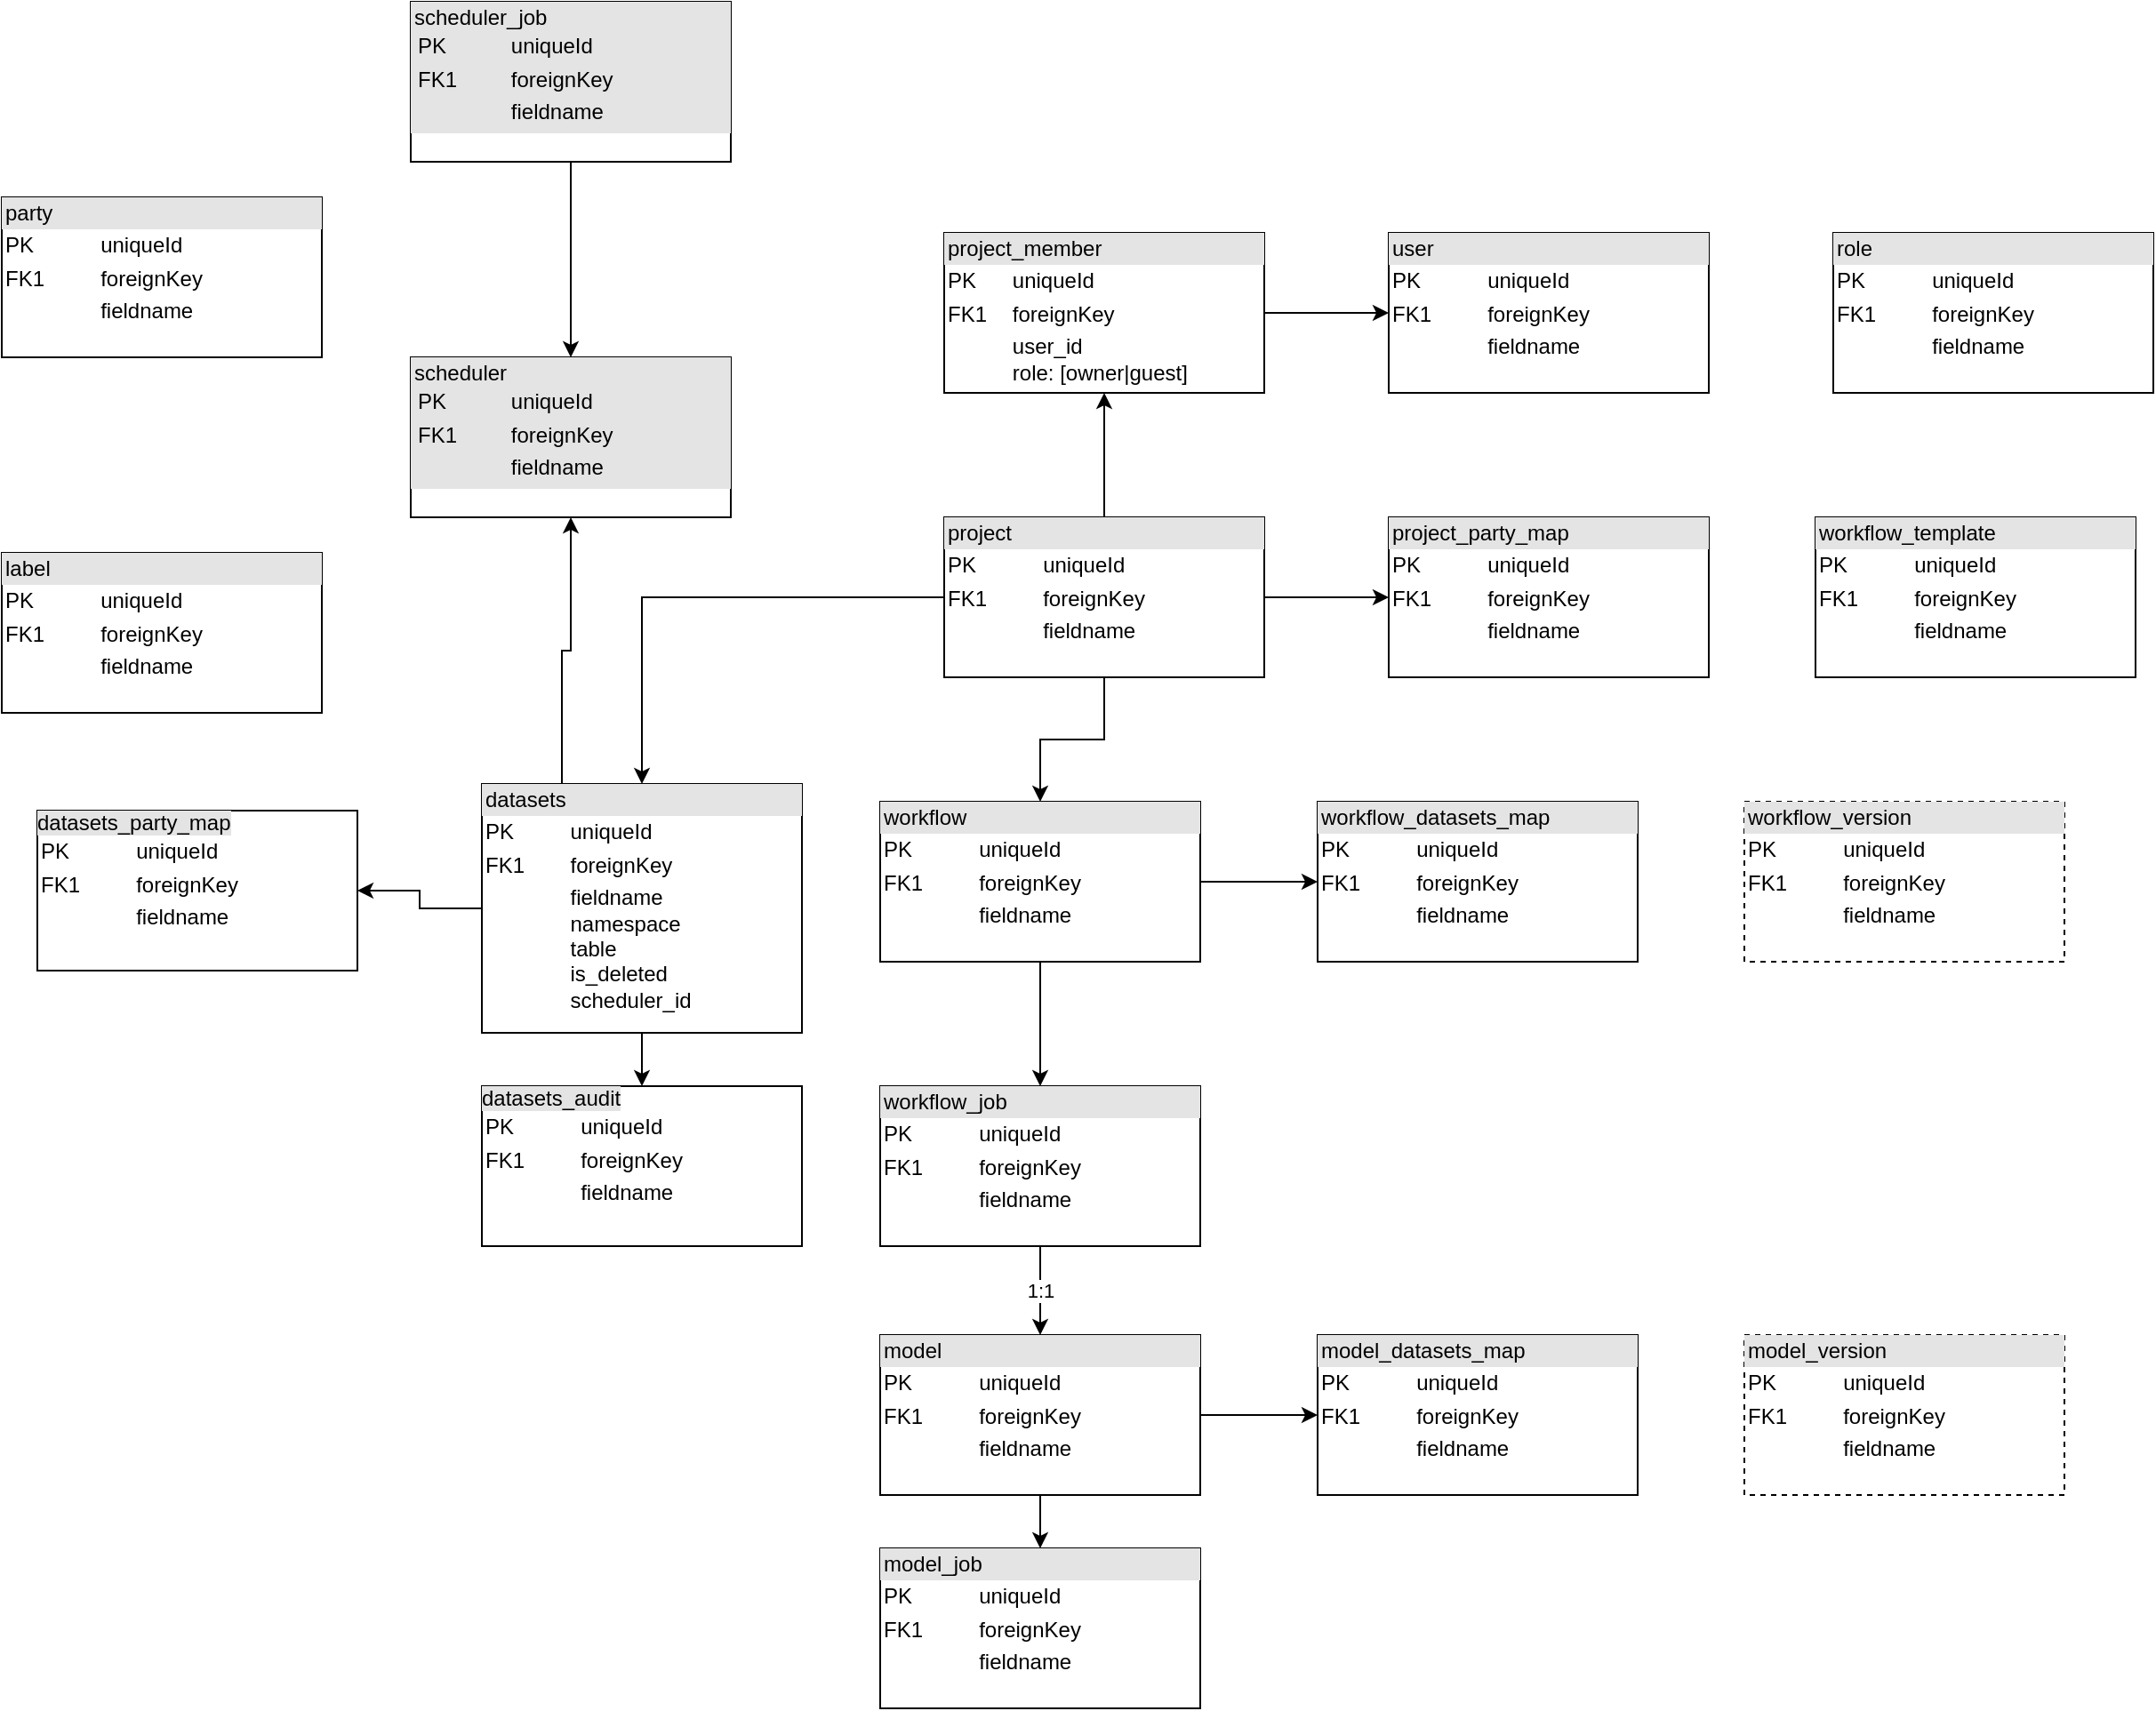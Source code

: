 <mxfile version="16.1.0" type="github">
  <diagram id="YbCQllN5H6pO3uzRrmhV" name="Page-1">
    <mxGraphModel dx="2012" dy="1786" grid="1" gridSize="10" guides="1" tooltips="1" connect="1" arrows="1" fold="1" page="1" pageScale="1" pageWidth="827" pageHeight="1169" math="0" shadow="0">
      <root>
        <mxCell id="0" />
        <mxCell id="1" parent="0" />
        <mxCell id="llFHhe266ACwf9MzmRNR-3" value="" style="edgeStyle=orthogonalEdgeStyle;rounded=0;orthogonalLoop=1;jettySize=auto;html=1;" edge="1" parent="1" source="llFHhe266ACwf9MzmRNR-1" target="llFHhe266ACwf9MzmRNR-2">
          <mxGeometry relative="1" as="geometry" />
        </mxCell>
        <mxCell id="llFHhe266ACwf9MzmRNR-5" value="" style="edgeStyle=orthogonalEdgeStyle;rounded=0;orthogonalLoop=1;jettySize=auto;html=1;" edge="1" parent="1" source="llFHhe266ACwf9MzmRNR-1" target="llFHhe266ACwf9MzmRNR-4">
          <mxGeometry relative="1" as="geometry" />
        </mxCell>
        <mxCell id="llFHhe266ACwf9MzmRNR-24" value="" style="edgeStyle=orthogonalEdgeStyle;rounded=0;orthogonalLoop=1;jettySize=auto;html=1;" edge="1" parent="1" source="llFHhe266ACwf9MzmRNR-1" target="llFHhe266ACwf9MzmRNR-23">
          <mxGeometry relative="1" as="geometry" />
        </mxCell>
        <mxCell id="llFHhe266ACwf9MzmRNR-53" style="edgeStyle=orthogonalEdgeStyle;rounded=0;orthogonalLoop=1;jettySize=auto;html=1;exitX=0.5;exitY=0;exitDx=0;exitDy=0;entryX=0.5;entryY=1;entryDx=0;entryDy=0;" edge="1" parent="1" source="llFHhe266ACwf9MzmRNR-1">
          <mxGeometry relative="1" as="geometry">
            <mxPoint x="360" y="150.0" as="targetPoint" />
          </mxGeometry>
        </mxCell>
        <mxCell id="llFHhe266ACwf9MzmRNR-1" value="&lt;div style=&quot;box-sizing: border-box ; width: 100% ; background: #e4e4e4 ; padding: 2px&quot;&gt;project&lt;/div&gt;&lt;table style=&quot;width: 100% ; font-size: 1em&quot; cellpadding=&quot;2&quot; cellspacing=&quot;0&quot;&gt;&lt;tbody&gt;&lt;tr&gt;&lt;td&gt;PK&lt;/td&gt;&lt;td&gt;uniqueId&lt;/td&gt;&lt;/tr&gt;&lt;tr&gt;&lt;td&gt;FK1&lt;/td&gt;&lt;td&gt;foreignKey&lt;/td&gt;&lt;/tr&gt;&lt;tr&gt;&lt;td&gt;&lt;/td&gt;&lt;td&gt;fieldname&lt;/td&gt;&lt;/tr&gt;&lt;/tbody&gt;&lt;/table&gt;" style="verticalAlign=top;align=left;overflow=fill;html=1;" vertex="1" parent="1">
          <mxGeometry x="270" y="220" width="180" height="90" as="geometry" />
        </mxCell>
        <mxCell id="llFHhe266ACwf9MzmRNR-22" value="" style="edgeStyle=orthogonalEdgeStyle;rounded=0;orthogonalLoop=1;jettySize=auto;html=1;" edge="1" parent="1" source="llFHhe266ACwf9MzmRNR-2" target="llFHhe266ACwf9MzmRNR-21">
          <mxGeometry relative="1" as="geometry" />
        </mxCell>
        <mxCell id="llFHhe266ACwf9MzmRNR-27" value="" style="edgeStyle=orthogonalEdgeStyle;rounded=0;orthogonalLoop=1;jettySize=auto;html=1;" edge="1" parent="1" source="llFHhe266ACwf9MzmRNR-2" target="llFHhe266ACwf9MzmRNR-26">
          <mxGeometry relative="1" as="geometry" />
        </mxCell>
        <mxCell id="llFHhe266ACwf9MzmRNR-63" style="edgeStyle=orthogonalEdgeStyle;rounded=0;orthogonalLoop=1;jettySize=auto;html=1;exitX=0.25;exitY=0;exitDx=0;exitDy=0;" edge="1" parent="1" source="llFHhe266ACwf9MzmRNR-2" target="llFHhe266ACwf9MzmRNR-60">
          <mxGeometry relative="1" as="geometry">
            <mxPoint x="50" y="250" as="targetPoint" />
          </mxGeometry>
        </mxCell>
        <mxCell id="llFHhe266ACwf9MzmRNR-2" value="&lt;div style=&quot;box-sizing: border-box ; width: 100% ; background: #e4e4e4 ; padding: 2px&quot;&gt;datasets&lt;/div&gt;&lt;table style=&quot;width: 100% ; font-size: 1em&quot; cellpadding=&quot;2&quot; cellspacing=&quot;0&quot;&gt;&lt;tbody&gt;&lt;tr&gt;&lt;td&gt;PK&lt;/td&gt;&lt;td&gt;uniqueId&lt;/td&gt;&lt;/tr&gt;&lt;tr&gt;&lt;td&gt;FK1&lt;/td&gt;&lt;td&gt;foreignKey&lt;/td&gt;&lt;/tr&gt;&lt;tr&gt;&lt;td&gt;&lt;/td&gt;&lt;td&gt;fieldname&lt;br&gt;namespace&lt;br&gt;table&lt;br&gt;is_deleted&lt;br&gt;scheduler_id&lt;/td&gt;&lt;/tr&gt;&lt;/tbody&gt;&lt;/table&gt;" style="verticalAlign=top;align=left;overflow=fill;html=1;" vertex="1" parent="1">
          <mxGeometry x="10" y="370" width="180" height="140" as="geometry" />
        </mxCell>
        <mxCell id="llFHhe266ACwf9MzmRNR-35" style="edgeStyle=orthogonalEdgeStyle;rounded=0;orthogonalLoop=1;jettySize=auto;html=1;exitX=0.5;exitY=1;exitDx=0;exitDy=0;entryX=0.5;entryY=0;entryDx=0;entryDy=0;" edge="1" parent="1" source="llFHhe266ACwf9MzmRNR-4" target="llFHhe266ACwf9MzmRNR-10">
          <mxGeometry relative="1" as="geometry" />
        </mxCell>
        <mxCell id="llFHhe266ACwf9MzmRNR-38" style="edgeStyle=orthogonalEdgeStyle;rounded=0;orthogonalLoop=1;jettySize=auto;html=1;exitX=1;exitY=0.5;exitDx=0;exitDy=0;entryX=0;entryY=0.5;entryDx=0;entryDy=0;" edge="1" parent="1" source="llFHhe266ACwf9MzmRNR-4" target="llFHhe266ACwf9MzmRNR-12">
          <mxGeometry relative="1" as="geometry" />
        </mxCell>
        <mxCell id="llFHhe266ACwf9MzmRNR-4" value="&lt;div style=&quot;box-sizing: border-box ; width: 100% ; background: #e4e4e4 ; padding: 2px&quot;&gt;workflow&lt;/div&gt;&lt;table style=&quot;width: 100% ; font-size: 1em&quot; cellpadding=&quot;2&quot; cellspacing=&quot;0&quot;&gt;&lt;tbody&gt;&lt;tr&gt;&lt;td&gt;PK&lt;/td&gt;&lt;td&gt;uniqueId&lt;/td&gt;&lt;/tr&gt;&lt;tr&gt;&lt;td&gt;FK1&lt;/td&gt;&lt;td&gt;foreignKey&lt;/td&gt;&lt;/tr&gt;&lt;tr&gt;&lt;td&gt;&lt;/td&gt;&lt;td&gt;fieldname&lt;/td&gt;&lt;/tr&gt;&lt;/tbody&gt;&lt;/table&gt;" style="verticalAlign=top;align=left;overflow=fill;html=1;" vertex="1" parent="1">
          <mxGeometry x="234" y="380" width="180" height="90" as="geometry" />
        </mxCell>
        <mxCell id="llFHhe266ACwf9MzmRNR-15" value="1:1" style="edgeStyle=orthogonalEdgeStyle;rounded=0;orthogonalLoop=1;jettySize=auto;html=1;" edge="1" parent="1" source="llFHhe266ACwf9MzmRNR-10" target="llFHhe266ACwf9MzmRNR-14">
          <mxGeometry relative="1" as="geometry" />
        </mxCell>
        <mxCell id="llFHhe266ACwf9MzmRNR-10" value="&lt;div style=&quot;box-sizing: border-box ; width: 100% ; background: #e4e4e4 ; padding: 2px&quot;&gt;workflow_job&lt;/div&gt;&lt;table style=&quot;width: 100% ; font-size: 1em&quot; cellpadding=&quot;2&quot; cellspacing=&quot;0&quot;&gt;&lt;tbody&gt;&lt;tr&gt;&lt;td&gt;PK&lt;/td&gt;&lt;td&gt;uniqueId&lt;/td&gt;&lt;/tr&gt;&lt;tr&gt;&lt;td&gt;FK1&lt;/td&gt;&lt;td&gt;foreignKey&lt;/td&gt;&lt;/tr&gt;&lt;tr&gt;&lt;td&gt;&lt;/td&gt;&lt;td&gt;fieldname&lt;/td&gt;&lt;/tr&gt;&lt;/tbody&gt;&lt;/table&gt;" style="verticalAlign=top;align=left;overflow=fill;html=1;" vertex="1" parent="1">
          <mxGeometry x="234" y="540" width="180" height="90" as="geometry" />
        </mxCell>
        <mxCell id="llFHhe266ACwf9MzmRNR-12" value="&lt;div style=&quot;box-sizing: border-box ; width: 100% ; background: #e4e4e4 ; padding: 2px&quot;&gt;workflow_datasets_map&lt;/div&gt;&lt;table style=&quot;width: 100% ; font-size: 1em&quot; cellpadding=&quot;2&quot; cellspacing=&quot;0&quot;&gt;&lt;tbody&gt;&lt;tr&gt;&lt;td&gt;PK&lt;/td&gt;&lt;td&gt;uniqueId&lt;/td&gt;&lt;/tr&gt;&lt;tr&gt;&lt;td&gt;FK1&lt;/td&gt;&lt;td&gt;foreignKey&lt;/td&gt;&lt;/tr&gt;&lt;tr&gt;&lt;td&gt;&lt;/td&gt;&lt;td&gt;fieldname&lt;/td&gt;&lt;/tr&gt;&lt;/tbody&gt;&lt;/table&gt;" style="verticalAlign=top;align=left;overflow=fill;html=1;" vertex="1" parent="1">
          <mxGeometry x="480" y="380" width="180" height="90" as="geometry" />
        </mxCell>
        <mxCell id="llFHhe266ACwf9MzmRNR-42" style="edgeStyle=orthogonalEdgeStyle;rounded=0;orthogonalLoop=1;jettySize=auto;html=1;exitX=0.5;exitY=1;exitDx=0;exitDy=0;entryX=0.5;entryY=0;entryDx=0;entryDy=0;" edge="1" parent="1" source="llFHhe266ACwf9MzmRNR-14" target="llFHhe266ACwf9MzmRNR-16">
          <mxGeometry relative="1" as="geometry" />
        </mxCell>
        <mxCell id="llFHhe266ACwf9MzmRNR-46" style="edgeStyle=orthogonalEdgeStyle;rounded=0;orthogonalLoop=1;jettySize=auto;html=1;exitX=1;exitY=0.5;exitDx=0;exitDy=0;entryX=0;entryY=0.5;entryDx=0;entryDy=0;" edge="1" parent="1" source="llFHhe266ACwf9MzmRNR-14" target="llFHhe266ACwf9MzmRNR-45">
          <mxGeometry relative="1" as="geometry" />
        </mxCell>
        <mxCell id="llFHhe266ACwf9MzmRNR-14" value="&lt;div style=&quot;box-sizing: border-box ; width: 100% ; background: #e4e4e4 ; padding: 2px&quot;&gt;model&lt;/div&gt;&lt;table style=&quot;width: 100% ; font-size: 1em&quot; cellpadding=&quot;2&quot; cellspacing=&quot;0&quot;&gt;&lt;tbody&gt;&lt;tr&gt;&lt;td&gt;PK&lt;/td&gt;&lt;td&gt;uniqueId&lt;/td&gt;&lt;/tr&gt;&lt;tr&gt;&lt;td&gt;FK1&lt;/td&gt;&lt;td&gt;foreignKey&lt;/td&gt;&lt;/tr&gt;&lt;tr&gt;&lt;td&gt;&lt;/td&gt;&lt;td&gt;fieldname&lt;/td&gt;&lt;/tr&gt;&lt;/tbody&gt;&lt;/table&gt;" style="verticalAlign=top;align=left;overflow=fill;html=1;" vertex="1" parent="1">
          <mxGeometry x="234" y="680" width="180" height="90" as="geometry" />
        </mxCell>
        <mxCell id="llFHhe266ACwf9MzmRNR-16" value="&lt;div style=&quot;box-sizing: border-box ; width: 100% ; background: #e4e4e4 ; padding: 2px&quot;&gt;model_job&lt;/div&gt;&lt;table style=&quot;width: 100% ; font-size: 1em&quot; cellpadding=&quot;2&quot; cellspacing=&quot;0&quot;&gt;&lt;tbody&gt;&lt;tr&gt;&lt;td&gt;PK&lt;/td&gt;&lt;td&gt;uniqueId&lt;/td&gt;&lt;/tr&gt;&lt;tr&gt;&lt;td&gt;FK1&lt;/td&gt;&lt;td&gt;foreignKey&lt;/td&gt;&lt;/tr&gt;&lt;tr&gt;&lt;td&gt;&lt;/td&gt;&lt;td&gt;fieldname&lt;/td&gt;&lt;/tr&gt;&lt;/tbody&gt;&lt;/table&gt;" style="verticalAlign=top;align=left;overflow=fill;html=1;" vertex="1" parent="1">
          <mxGeometry x="234" y="800" width="180" height="90" as="geometry" />
        </mxCell>
        <mxCell id="llFHhe266ACwf9MzmRNR-21" value="&lt;span style=&quot;background-color: rgb(228 , 228 , 228)&quot;&gt;datasets&lt;/span&gt;&lt;span style=&quot;background-color: rgb(228 , 228 , 228)&quot;&gt;_party_map&lt;/span&gt;&lt;span style=&quot;background-color: rgb(228 , 228 , 228)&quot;&gt;&lt;br&gt;&lt;/span&gt;&lt;table style=&quot;width: 100% ; font-size: 1em&quot; cellpadding=&quot;2&quot; cellspacing=&quot;0&quot;&gt;&lt;tbody&gt;&lt;tr&gt;&lt;td&gt;PK&lt;/td&gt;&lt;td&gt;uniqueId&lt;/td&gt;&lt;/tr&gt;&lt;tr&gt;&lt;td&gt;FK1&lt;/td&gt;&lt;td&gt;foreignKey&lt;/td&gt;&lt;/tr&gt;&lt;tr&gt;&lt;td&gt;&lt;/td&gt;&lt;td&gt;fieldname&lt;/td&gt;&lt;/tr&gt;&lt;/tbody&gt;&lt;/table&gt;" style="verticalAlign=top;align=left;overflow=fill;html=1;" vertex="1" parent="1">
          <mxGeometry x="-240" y="385" width="180" height="90" as="geometry" />
        </mxCell>
        <mxCell id="llFHhe266ACwf9MzmRNR-23" value="&lt;div style=&quot;box-sizing: border-box ; width: 100% ; background: #e4e4e4 ; padding: 2px&quot;&gt;project_party_map&lt;/div&gt;&lt;table style=&quot;width: 100% ; font-size: 1em&quot; cellpadding=&quot;2&quot; cellspacing=&quot;0&quot;&gt;&lt;tbody&gt;&lt;tr&gt;&lt;td&gt;PK&lt;/td&gt;&lt;td&gt;uniqueId&lt;/td&gt;&lt;/tr&gt;&lt;tr&gt;&lt;td&gt;FK1&lt;/td&gt;&lt;td&gt;foreignKey&lt;/td&gt;&lt;/tr&gt;&lt;tr&gt;&lt;td&gt;&lt;/td&gt;&lt;td&gt;fieldname&lt;/td&gt;&lt;/tr&gt;&lt;/tbody&gt;&lt;/table&gt;" style="verticalAlign=top;align=left;overflow=fill;html=1;" vertex="1" parent="1">
          <mxGeometry x="520" y="220" width="180" height="90" as="geometry" />
        </mxCell>
        <mxCell id="llFHhe266ACwf9MzmRNR-25" value="&lt;div style=&quot;box-sizing: border-box ; width: 100% ; background: #e4e4e4 ; padding: 2px&quot;&gt;party&lt;/div&gt;&lt;table style=&quot;width: 100% ; font-size: 1em&quot; cellpadding=&quot;2&quot; cellspacing=&quot;0&quot;&gt;&lt;tbody&gt;&lt;tr&gt;&lt;td&gt;PK&lt;/td&gt;&lt;td&gt;uniqueId&lt;/td&gt;&lt;/tr&gt;&lt;tr&gt;&lt;td&gt;FK1&lt;/td&gt;&lt;td&gt;foreignKey&lt;/td&gt;&lt;/tr&gt;&lt;tr&gt;&lt;td&gt;&lt;/td&gt;&lt;td&gt;fieldname&lt;/td&gt;&lt;/tr&gt;&lt;/tbody&gt;&lt;/table&gt;" style="verticalAlign=top;align=left;overflow=fill;html=1;" vertex="1" parent="1">
          <mxGeometry x="-260" y="40" width="180" height="90" as="geometry" />
        </mxCell>
        <mxCell id="llFHhe266ACwf9MzmRNR-26" value="&lt;span style=&quot;background-color: rgb(228 , 228 , 228)&quot;&gt;datasets&lt;/span&gt;&lt;span style=&quot;background-color: rgb(228 , 228 , 228)&quot;&gt;_audit&lt;/span&gt;&lt;span style=&quot;background-color: rgb(228 , 228 , 228)&quot;&gt;&lt;br&gt;&lt;/span&gt;&lt;table style=&quot;width: 100% ; font-size: 1em&quot; cellpadding=&quot;2&quot; cellspacing=&quot;0&quot;&gt;&lt;tbody&gt;&lt;tr&gt;&lt;td&gt;PK&lt;/td&gt;&lt;td&gt;uniqueId&lt;/td&gt;&lt;/tr&gt;&lt;tr&gt;&lt;td&gt;FK1&lt;/td&gt;&lt;td&gt;foreignKey&lt;/td&gt;&lt;/tr&gt;&lt;tr&gt;&lt;td&gt;&lt;/td&gt;&lt;td&gt;fieldname&lt;/td&gt;&lt;/tr&gt;&lt;/tbody&gt;&lt;/table&gt;" style="verticalAlign=top;align=left;overflow=fill;html=1;" vertex="1" parent="1">
          <mxGeometry x="10" y="540" width="180" height="90" as="geometry" />
        </mxCell>
        <mxCell id="llFHhe266ACwf9MzmRNR-32" value="&lt;div style=&quot;box-sizing: border-box ; width: 100% ; background: #e4e4e4 ; padding: 2px&quot;&gt;label&lt;/div&gt;&lt;table style=&quot;width: 100% ; font-size: 1em&quot; cellpadding=&quot;2&quot; cellspacing=&quot;0&quot;&gt;&lt;tbody&gt;&lt;tr&gt;&lt;td&gt;PK&lt;/td&gt;&lt;td&gt;uniqueId&lt;/td&gt;&lt;/tr&gt;&lt;tr&gt;&lt;td&gt;FK1&lt;/td&gt;&lt;td&gt;foreignKey&lt;/td&gt;&lt;/tr&gt;&lt;tr&gt;&lt;td&gt;&lt;/td&gt;&lt;td&gt;fieldname&lt;/td&gt;&lt;/tr&gt;&lt;/tbody&gt;&lt;/table&gt;" style="verticalAlign=top;align=left;overflow=fill;html=1;" vertex="1" parent="1">
          <mxGeometry x="-260" y="240" width="180" height="90" as="geometry" />
        </mxCell>
        <mxCell id="llFHhe266ACwf9MzmRNR-34" value="&lt;div style=&quot;box-sizing: border-box ; width: 100% ; background: #e4e4e4 ; padding: 2px&quot;&gt;workflow_template&lt;/div&gt;&lt;table style=&quot;width: 100% ; font-size: 1em&quot; cellpadding=&quot;2&quot; cellspacing=&quot;0&quot;&gt;&lt;tbody&gt;&lt;tr&gt;&lt;td&gt;PK&lt;/td&gt;&lt;td&gt;uniqueId&lt;/td&gt;&lt;/tr&gt;&lt;tr&gt;&lt;td&gt;FK1&lt;/td&gt;&lt;td&gt;foreignKey&lt;/td&gt;&lt;/tr&gt;&lt;tr&gt;&lt;td&gt;&lt;/td&gt;&lt;td&gt;fieldname&lt;/td&gt;&lt;/tr&gt;&lt;/tbody&gt;&lt;/table&gt;" style="verticalAlign=top;align=left;overflow=fill;html=1;" vertex="1" parent="1">
          <mxGeometry x="760" y="220" width="180" height="90" as="geometry" />
        </mxCell>
        <mxCell id="llFHhe266ACwf9MzmRNR-43" value="&lt;div style=&quot;box-sizing: border-box ; width: 100% ; background: #e4e4e4 ; padding: 2px&quot;&gt;workflow_version&lt;/div&gt;&lt;table style=&quot;width: 100% ; font-size: 1em&quot; cellpadding=&quot;2&quot; cellspacing=&quot;0&quot;&gt;&lt;tbody&gt;&lt;tr&gt;&lt;td&gt;PK&lt;/td&gt;&lt;td&gt;uniqueId&lt;/td&gt;&lt;/tr&gt;&lt;tr&gt;&lt;td&gt;FK1&lt;/td&gt;&lt;td&gt;foreignKey&lt;/td&gt;&lt;/tr&gt;&lt;tr&gt;&lt;td&gt;&lt;/td&gt;&lt;td&gt;fieldname&lt;/td&gt;&lt;/tr&gt;&lt;/tbody&gt;&lt;/table&gt;" style="verticalAlign=top;align=left;overflow=fill;html=1;dashed=1;" vertex="1" parent="1">
          <mxGeometry x="720" y="380" width="180" height="90" as="geometry" />
        </mxCell>
        <mxCell id="llFHhe266ACwf9MzmRNR-44" value="&lt;div style=&quot;box-sizing: border-box ; width: 100% ; background: #e4e4e4 ; padding: 2px&quot;&gt;model_version&lt;/div&gt;&lt;table style=&quot;width: 100% ; font-size: 1em&quot; cellpadding=&quot;2&quot; cellspacing=&quot;0&quot;&gt;&lt;tbody&gt;&lt;tr&gt;&lt;td&gt;PK&lt;/td&gt;&lt;td&gt;uniqueId&lt;/td&gt;&lt;/tr&gt;&lt;tr&gt;&lt;td&gt;FK1&lt;/td&gt;&lt;td&gt;foreignKey&lt;/td&gt;&lt;/tr&gt;&lt;tr&gt;&lt;td&gt;&lt;/td&gt;&lt;td&gt;fieldname&lt;/td&gt;&lt;/tr&gt;&lt;/tbody&gt;&lt;/table&gt;" style="verticalAlign=top;align=left;overflow=fill;html=1;dashed=1;" vertex="1" parent="1">
          <mxGeometry x="720" y="680" width="180" height="90" as="geometry" />
        </mxCell>
        <mxCell id="llFHhe266ACwf9MzmRNR-45" value="&lt;div style=&quot;box-sizing: border-box ; width: 100% ; background: #e4e4e4 ; padding: 2px&quot;&gt;model_datasets_map&lt;/div&gt;&lt;table style=&quot;width: 100% ; font-size: 1em&quot; cellpadding=&quot;2&quot; cellspacing=&quot;0&quot;&gt;&lt;tbody&gt;&lt;tr&gt;&lt;td&gt;PK&lt;/td&gt;&lt;td&gt;uniqueId&lt;/td&gt;&lt;/tr&gt;&lt;tr&gt;&lt;td&gt;FK1&lt;/td&gt;&lt;td&gt;foreignKey&lt;/td&gt;&lt;/tr&gt;&lt;tr&gt;&lt;td&gt;&lt;/td&gt;&lt;td&gt;fieldname&lt;/td&gt;&lt;/tr&gt;&lt;/tbody&gt;&lt;/table&gt;" style="verticalAlign=top;align=left;overflow=fill;html=1;" vertex="1" parent="1">
          <mxGeometry x="480" y="680" width="180" height="90" as="geometry" />
        </mxCell>
        <mxCell id="llFHhe266ACwf9MzmRNR-51" value="&lt;div style=&quot;box-sizing: border-box ; width: 100% ; background: #e4e4e4 ; padding: 2px&quot;&gt;role&lt;/div&gt;&lt;table style=&quot;width: 100% ; font-size: 1em&quot; cellpadding=&quot;2&quot; cellspacing=&quot;0&quot;&gt;&lt;tbody&gt;&lt;tr&gt;&lt;td&gt;PK&lt;/td&gt;&lt;td&gt;uniqueId&lt;/td&gt;&lt;/tr&gt;&lt;tr&gt;&lt;td&gt;FK1&lt;/td&gt;&lt;td&gt;foreignKey&lt;/td&gt;&lt;/tr&gt;&lt;tr&gt;&lt;td&gt;&lt;/td&gt;&lt;td&gt;fieldname&lt;/td&gt;&lt;/tr&gt;&lt;/tbody&gt;&lt;/table&gt;" style="verticalAlign=top;align=left;overflow=fill;html=1;" vertex="1" parent="1">
          <mxGeometry x="770" y="60" width="180" height="90" as="geometry" />
        </mxCell>
        <mxCell id="llFHhe266ACwf9MzmRNR-58" style="edgeStyle=orthogonalEdgeStyle;rounded=0;orthogonalLoop=1;jettySize=auto;html=1;exitX=1;exitY=0.5;exitDx=0;exitDy=0;entryX=0;entryY=0.5;entryDx=0;entryDy=0;" edge="1" parent="1" source="llFHhe266ACwf9MzmRNR-55" target="llFHhe266ACwf9MzmRNR-57">
          <mxGeometry relative="1" as="geometry" />
        </mxCell>
        <mxCell id="llFHhe266ACwf9MzmRNR-55" value="&lt;div style=&quot;box-sizing: border-box ; width: 100% ; background: #e4e4e4 ; padding: 2px&quot;&gt;project_member&lt;/div&gt;&lt;table style=&quot;width: 100% ; font-size: 1em&quot; cellpadding=&quot;2&quot; cellspacing=&quot;0&quot;&gt;&lt;tbody&gt;&lt;tr&gt;&lt;td&gt;PK&lt;/td&gt;&lt;td&gt;uniqueId&lt;/td&gt;&lt;/tr&gt;&lt;tr&gt;&lt;td&gt;FK1&lt;/td&gt;&lt;td&gt;foreignKey&lt;/td&gt;&lt;/tr&gt;&lt;tr&gt;&lt;td&gt;&lt;/td&gt;&lt;td&gt;user_id&lt;br&gt;role: [owner|guest]&lt;/td&gt;&lt;/tr&gt;&lt;/tbody&gt;&lt;/table&gt;" style="verticalAlign=top;align=left;overflow=fill;html=1;" vertex="1" parent="1">
          <mxGeometry x="270" y="60" width="180" height="90" as="geometry" />
        </mxCell>
        <mxCell id="llFHhe266ACwf9MzmRNR-57" value="&lt;div style=&quot;box-sizing: border-box ; width: 100% ; background: #e4e4e4 ; padding: 2px&quot;&gt;user&lt;/div&gt;&lt;table style=&quot;width: 100% ; font-size: 1em&quot; cellpadding=&quot;2&quot; cellspacing=&quot;0&quot;&gt;&lt;tbody&gt;&lt;tr&gt;&lt;td&gt;PK&lt;/td&gt;&lt;td&gt;uniqueId&lt;/td&gt;&lt;/tr&gt;&lt;tr&gt;&lt;td&gt;FK1&lt;/td&gt;&lt;td&gt;foreignKey&lt;/td&gt;&lt;/tr&gt;&lt;tr&gt;&lt;td&gt;&lt;/td&gt;&lt;td&gt;fieldname&lt;/td&gt;&lt;/tr&gt;&lt;/tbody&gt;&lt;/table&gt;" style="verticalAlign=top;align=left;overflow=fill;html=1;" vertex="1" parent="1">
          <mxGeometry x="520" y="60" width="180" height="90" as="geometry" />
        </mxCell>
        <mxCell id="llFHhe266ACwf9MzmRNR-60" value="&lt;div style=&quot;box-sizing: border-box ; width: 100% ; background: #e4e4e4 ; padding: 2px&quot;&gt;scheduler&lt;table cellpadding=&quot;2&quot; cellspacing=&quot;0&quot; style=&quot;font-size: 1em ; width: 100%&quot;&gt;&lt;tbody&gt;&lt;tr&gt;&lt;td&gt;PK&lt;/td&gt;&lt;td&gt;uniqueId&lt;/td&gt;&lt;/tr&gt;&lt;tr&gt;&lt;td&gt;FK1&lt;/td&gt;&lt;td&gt;foreignKey&lt;/td&gt;&lt;/tr&gt;&lt;tr&gt;&lt;td&gt;&lt;/td&gt;&lt;td&gt;fieldname&lt;/td&gt;&lt;/tr&gt;&lt;/tbody&gt;&lt;/table&gt;&lt;/div&gt;" style="verticalAlign=top;align=left;overflow=fill;html=1;" vertex="1" parent="1">
          <mxGeometry x="-30" y="130" width="180" height="90" as="geometry" />
        </mxCell>
        <mxCell id="llFHhe266ACwf9MzmRNR-67" style="edgeStyle=orthogonalEdgeStyle;rounded=0;orthogonalLoop=1;jettySize=auto;html=1;exitX=0.5;exitY=1;exitDx=0;exitDy=0;entryX=0.5;entryY=0;entryDx=0;entryDy=0;" edge="1" parent="1" source="llFHhe266ACwf9MzmRNR-65" target="llFHhe266ACwf9MzmRNR-60">
          <mxGeometry relative="1" as="geometry" />
        </mxCell>
        <mxCell id="llFHhe266ACwf9MzmRNR-65" value="&lt;div style=&quot;box-sizing: border-box ; width: 100% ; background: #e4e4e4 ; padding: 2px&quot;&gt;scheduler_job&lt;table cellpadding=&quot;2&quot; cellspacing=&quot;0&quot; style=&quot;font-size: 1em ; width: 100%&quot;&gt;&lt;tbody&gt;&lt;tr&gt;&lt;td&gt;PK&lt;/td&gt;&lt;td&gt;uniqueId&lt;/td&gt;&lt;/tr&gt;&lt;tr&gt;&lt;td&gt;FK1&lt;/td&gt;&lt;td&gt;foreignKey&lt;/td&gt;&lt;/tr&gt;&lt;tr&gt;&lt;td&gt;&lt;/td&gt;&lt;td&gt;fieldname&lt;/td&gt;&lt;/tr&gt;&lt;/tbody&gt;&lt;/table&gt;&lt;/div&gt;" style="verticalAlign=top;align=left;overflow=fill;html=1;" vertex="1" parent="1">
          <mxGeometry x="-30" y="-70" width="180" height="90" as="geometry" />
        </mxCell>
      </root>
    </mxGraphModel>
  </diagram>
</mxfile>
